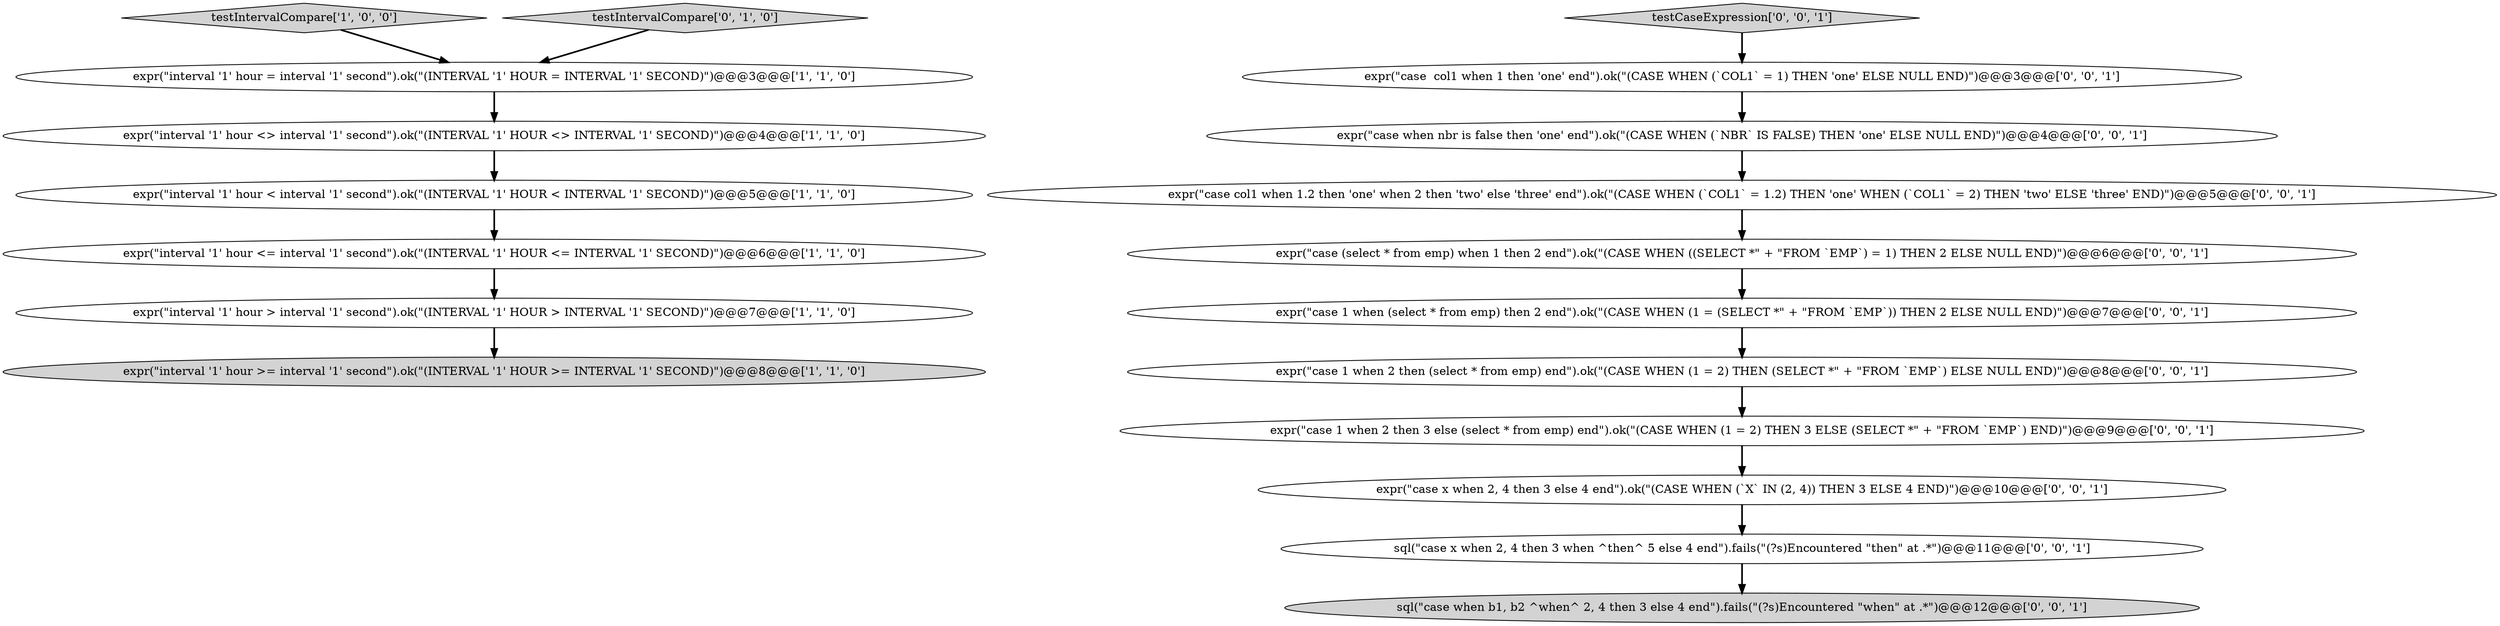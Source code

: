 digraph {
5 [style = filled, label = "expr(\"interval '1' hour < interval '1' second\").ok(\"(INTERVAL '1' HOUR < INTERVAL '1' SECOND)\")@@@5@@@['1', '1', '0']", fillcolor = white, shape = ellipse image = "AAA0AAABBB1BBB"];
4 [style = filled, label = "testIntervalCompare['1', '0', '0']", fillcolor = lightgray, shape = diamond image = "AAA0AAABBB1BBB"];
7 [style = filled, label = "testIntervalCompare['0', '1', '0']", fillcolor = lightgray, shape = diamond image = "AAA0AAABBB2BBB"];
13 [style = filled, label = "expr(\"case col1 when 1.2 then 'one' when 2 then 'two' else 'three' end\").ok(\"(CASE WHEN (`COL1` = 1.2) THEN 'one' WHEN (`COL1` = 2) THEN 'two' ELSE 'three' END)\")@@@5@@@['0', '0', '1']", fillcolor = white, shape = ellipse image = "AAA0AAABBB3BBB"];
9 [style = filled, label = "expr(\"case 1 when (select * from emp) then 2 end\").ok(\"(CASE WHEN (1 = (SELECT *\" + \"FROM `EMP`)) THEN 2 ELSE NULL END)\")@@@7@@@['0', '0', '1']", fillcolor = white, shape = ellipse image = "AAA0AAABBB3BBB"];
16 [style = filled, label = "sql(\"case x when 2, 4 then 3 when ^then^ 5 else 4 end\").fails(\"(?s)Encountered \"then\" at .*\")@@@11@@@['0', '0', '1']", fillcolor = white, shape = ellipse image = "AAA0AAABBB3BBB"];
17 [style = filled, label = "expr(\"case  col1 when 1 then 'one' end\").ok(\"(CASE WHEN (`COL1` = 1) THEN 'one' ELSE NULL END)\")@@@3@@@['0', '0', '1']", fillcolor = white, shape = ellipse image = "AAA0AAABBB3BBB"];
18 [style = filled, label = "expr(\"case x when 2, 4 then 3 else 4 end\").ok(\"(CASE WHEN (`X` IN (2, 4)) THEN 3 ELSE 4 END)\")@@@10@@@['0', '0', '1']", fillcolor = white, shape = ellipse image = "AAA0AAABBB3BBB"];
10 [style = filled, label = "expr(\"case (select * from emp) when 1 then 2 end\").ok(\"(CASE WHEN ((SELECT *\" + \"FROM `EMP`) = 1) THEN 2 ELSE NULL END)\")@@@6@@@['0', '0', '1']", fillcolor = white, shape = ellipse image = "AAA0AAABBB3BBB"];
2 [style = filled, label = "expr(\"interval '1' hour <= interval '1' second\").ok(\"(INTERVAL '1' HOUR <= INTERVAL '1' SECOND)\")@@@6@@@['1', '1', '0']", fillcolor = white, shape = ellipse image = "AAA0AAABBB1BBB"];
15 [style = filled, label = "expr(\"case when nbr is false then 'one' end\").ok(\"(CASE WHEN (`NBR` IS FALSE) THEN 'one' ELSE NULL END)\")@@@4@@@['0', '0', '1']", fillcolor = white, shape = ellipse image = "AAA0AAABBB3BBB"];
14 [style = filled, label = "sql(\"case when b1, b2 ^when^ 2, 4 then 3 else 4 end\").fails(\"(?s)Encountered \"when\" at .*\")@@@12@@@['0', '0', '1']", fillcolor = lightgray, shape = ellipse image = "AAA0AAABBB3BBB"];
1 [style = filled, label = "expr(\"interval '1' hour >= interval '1' second\").ok(\"(INTERVAL '1' HOUR >= INTERVAL '1' SECOND)\")@@@8@@@['1', '1', '0']", fillcolor = lightgray, shape = ellipse image = "AAA0AAABBB1BBB"];
0 [style = filled, label = "expr(\"interval '1' hour <> interval '1' second\").ok(\"(INTERVAL '1' HOUR <> INTERVAL '1' SECOND)\")@@@4@@@['1', '1', '0']", fillcolor = white, shape = ellipse image = "AAA0AAABBB1BBB"];
11 [style = filled, label = "expr(\"case 1 when 2 then 3 else (select * from emp) end\").ok(\"(CASE WHEN (1 = 2) THEN 3 ELSE (SELECT *\" + \"FROM `EMP`) END)\")@@@9@@@['0', '0', '1']", fillcolor = white, shape = ellipse image = "AAA0AAABBB3BBB"];
8 [style = filled, label = "testCaseExpression['0', '0', '1']", fillcolor = lightgray, shape = diamond image = "AAA0AAABBB3BBB"];
6 [style = filled, label = "expr(\"interval '1' hour > interval '1' second\").ok(\"(INTERVAL '1' HOUR > INTERVAL '1' SECOND)\")@@@7@@@['1', '1', '0']", fillcolor = white, shape = ellipse image = "AAA0AAABBB1BBB"];
12 [style = filled, label = "expr(\"case 1 when 2 then (select * from emp) end\").ok(\"(CASE WHEN (1 = 2) THEN (SELECT *\" + \"FROM `EMP`) ELSE NULL END)\")@@@8@@@['0', '0', '1']", fillcolor = white, shape = ellipse image = "AAA0AAABBB3BBB"];
3 [style = filled, label = "expr(\"interval '1' hour = interval '1' second\").ok(\"(INTERVAL '1' HOUR = INTERVAL '1' SECOND)\")@@@3@@@['1', '1', '0']", fillcolor = white, shape = ellipse image = "AAA0AAABBB1BBB"];
5->2 [style = bold, label=""];
2->6 [style = bold, label=""];
12->11 [style = bold, label=""];
0->5 [style = bold, label=""];
13->10 [style = bold, label=""];
11->18 [style = bold, label=""];
17->15 [style = bold, label=""];
3->0 [style = bold, label=""];
6->1 [style = bold, label=""];
4->3 [style = bold, label=""];
16->14 [style = bold, label=""];
8->17 [style = bold, label=""];
18->16 [style = bold, label=""];
15->13 [style = bold, label=""];
9->12 [style = bold, label=""];
10->9 [style = bold, label=""];
7->3 [style = bold, label=""];
}
